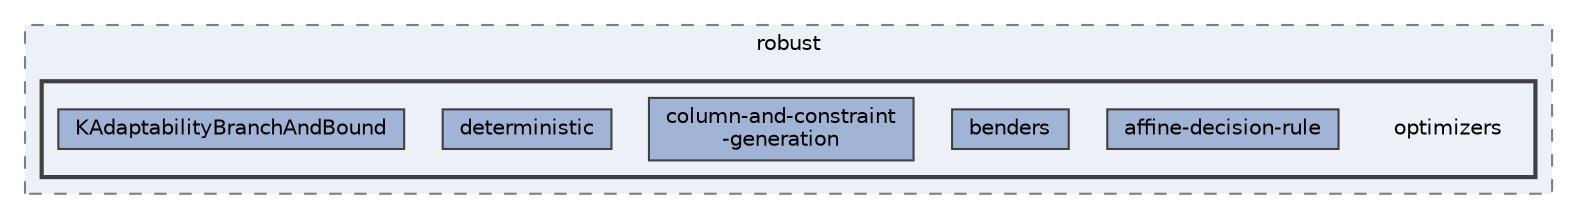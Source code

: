 digraph "/home/runner/work/idol/idol/lib/include/idol/robust/optimizers"
{
 // LATEX_PDF_SIZE
  bgcolor="transparent";
  edge [fontname=Helvetica,fontsize=10,labelfontname=Helvetica,labelfontsize=10];
  node [fontname=Helvetica,fontsize=10,shape=box,height=0.2,width=0.4];
  compound=true
  subgraph clusterdir_cd72bdc23c1e22881e96226b354bb7a8 {
    graph [ bgcolor="#edf0f7", pencolor="grey50", label="robust", fontname=Helvetica,fontsize=10 style="filled,dashed", URL="dir_cd72bdc23c1e22881e96226b354bb7a8.html",tooltip=""]
  subgraph clusterdir_0e478c37bce02c229957c915596b2ec0 {
    graph [ bgcolor="#edf0f7", pencolor="grey25", label="", fontname=Helvetica,fontsize=10 style="filled,bold", URL="dir_0e478c37bce02c229957c915596b2ec0.html",tooltip=""]
    dir_0e478c37bce02c229957c915596b2ec0 [shape=plaintext, label="optimizers"];
  dir_1f6a00be805cf28011a83dda57a0e2a2 [label="affine-decision-rule", fillcolor="#a2b4d6", color="grey25", style="filled", URL="dir_1f6a00be805cf28011a83dda57a0e2a2.html",tooltip=""];
  dir_646d710952debbf492ae78fc14116ff4 [label="benders", fillcolor="#a2b4d6", color="grey25", style="filled", URL="dir_646d710952debbf492ae78fc14116ff4.html",tooltip=""];
  dir_57aae8c9aac0e31abfd6a5b90ee29d1f [label="column-and-constraint\l-generation", fillcolor="#a2b4d6", color="grey25", style="filled", URL="dir_57aae8c9aac0e31abfd6a5b90ee29d1f.html",tooltip=""];
  dir_3ae0ef1fbbd45f9389c4bf36058f2845 [label="deterministic", fillcolor="#a2b4d6", color="grey25", style="filled", URL="dir_3ae0ef1fbbd45f9389c4bf36058f2845.html",tooltip=""];
  dir_4d0bfb5247340c5584c97ac5d5cf5acf [label="KAdaptabilityBranchAndBound", fillcolor="#a2b4d6", color="grey25", style="filled", URL="dir_4d0bfb5247340c5584c97ac5d5cf5acf.html",tooltip=""];
  }
  }
}
